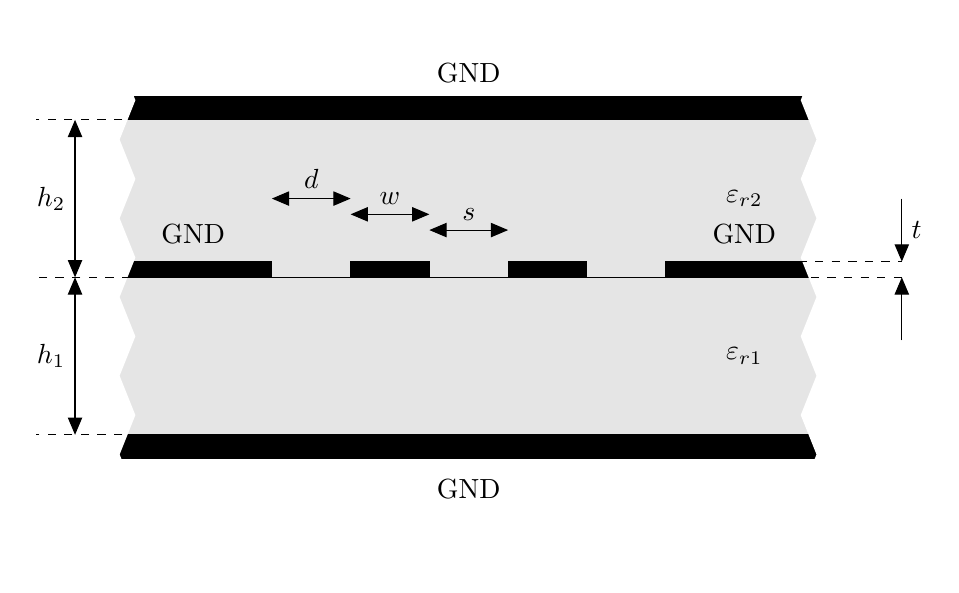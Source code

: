 \begin{tikzpicture}
	\filldraw[color=black, fill=black] (0,0.7) rectangle ++(9,0.3) node[pos=.5,anchor = north, yshift=-3mm](gnd){GND};
	\filldraw[color=black, fill=gray!20] (0,1) rectangle ++(9,2);
	\filldraw[color=black, fill=gray!20] (0,3) rectangle ++(9,2);
	
	\node at (8,2) {\(\varepsilon_{r1}\)};	
	\node at (8,4) {\(\varepsilon_{r2}\)};
	
	
	\filldraw[color=black, fill=black] (0,5) rectangle ++(9,0.3) node[pos=.5, anchor = south, yshift=2mm ](gnd2){GND};
	\filldraw[color=black, fill=black] (0,3) rectangle ++(2,.2) node[pos=.5, anchor = south, yshift=2mm ](GND1){GND};
	\filldraw[color=black, fill=black] (3,3) rectangle ++(1,.2) node[pos=.5](cond1){};
	\filldraw[color=black, fill=black] (5,3) rectangle ++(1,.2) node[pos=.5](cond2){};
	\filldraw[color=black, fill=black] (7,3) rectangle ++(2,.2) node[pos=.5, anchor = south, yshift=2mm ](GND2){GND};
	
	\draw[>=triangle 45, <->] (-0.5,1) -- (-0.5,3) node[pos=.5,anchor=east](){\(h_1\)};
	\draw[>=triangle 45, <->] (-0.5,3) -- (-0.5,5) node[pos=.5,anchor=east](){\(h_2\)};
	\draw[>=triangle 45, <->] (2,4) -- ++(1,0) node[pos=.5,anchor=south](){\(d\)};
	\draw[>=triangle 45, <->] (3,3.8) -- ++(1,0) node[pos=.5,anchor=south](){\(w\)};
	\draw[>=triangle 45, <->] (4,3.6) -- ++(1,0) node[pos=.5,anchor=south](){\(s\)};
	\draw[>=triangle 45, ->] (10,4) -- (10,3.2) node[pos=.5,anchor=west](){\(t\)};
	\draw[>=triangle 45, ->] (10,2.2) -- (10,3) node[pos=.5,anchor=west](){};
	
	\draw[decorate,decoration={zigzag,segment length=10mm, amplitude=1mm},double, double distance = 8.9pt, white] (9,0) -- (9,6);
	\draw[decorate,decoration={zigzag,segment length=10mm, amplitude=1mm},double, double distance = 8pt, white] (0,-0.5) -- (0,6);
	
	\draw[dashed] (0.1,1) -- (-1,1);
	\draw[dashed] (0.2,3) -- (-1,3);
	\draw[dashed] (0.1,5) -- (-1,5);
	
	\draw[dashed] (7,3.2) -- (10,3.2);
	\draw[dashed] (8,3) -- (10,3);	
\end{tikzpicture}